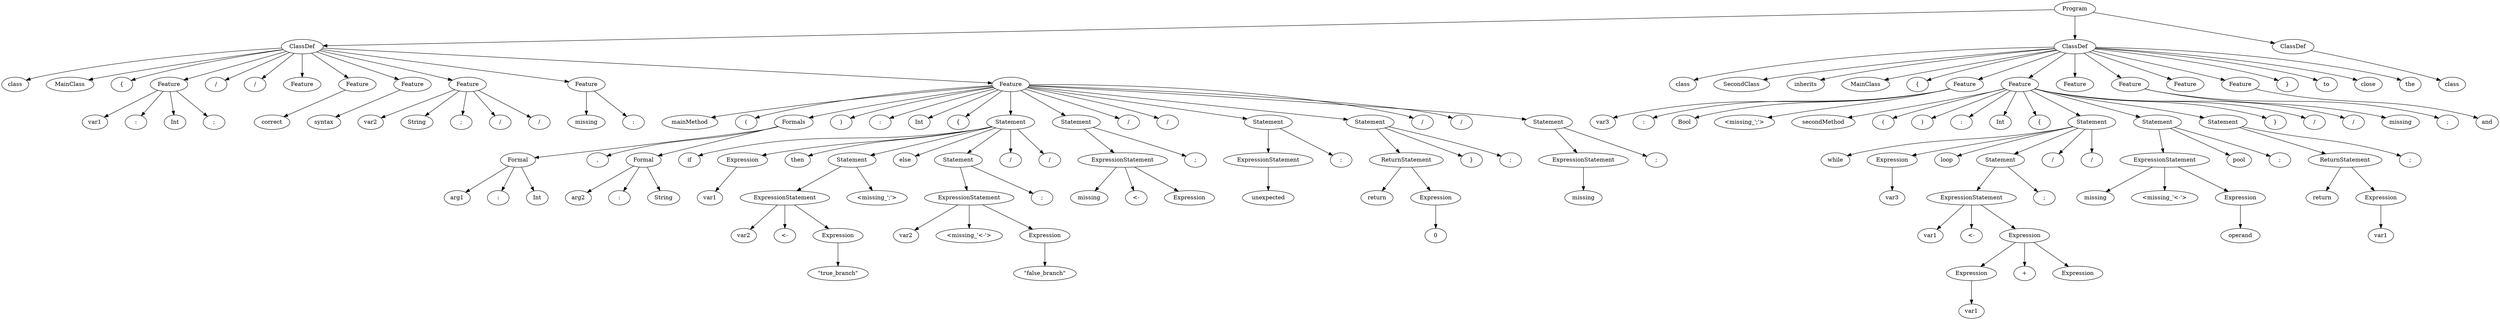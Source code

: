 digraph tree {
rankdir=TB;
nodesep=0.6;
ranksep=0.8;
    "Program_2368328357968" [label="Program"];
    "ClassDef_2368328358192" [label="ClassDef"];
    "class_2368328584576" [label="class"];
    "MainClass_2368328584832" [label="MainClass"];
    "{_2368328585536" [label="{"];
    "Feature_2368328358304" [label="Feature"];
    "var1_2368328586560" [label="var1"];
    ":_2368328586944" [label=":"];
    "Int_2368328587136" [label="Int"];
    ";_2368328587392" [label=";"];
    "/_2368328586432" [label="/"];
    "/_2368328588160" [label="/"];
    "Feature_2368328358864" [label="Feature"];
    "Feature_2368328358976" [label="Feature"];
    "correct_2368328589504" [label="correct"];
    "Feature_2368328359200" [label="Feature"];
    "syntax_2368328589952" [label="syntax"];
    "Feature_2368328359312" [label="Feature"];
    "var2_2368328590784" [label="var2"];
    "String_2368328590976" [label="String"];
    ";_2368328590848" [label=";"];
    "/_2368328591040" [label="/"];
    "/_2368328591104" [label="/"];
    "Feature_2368328359088" [label="Feature"];
    "missing_2368328591168" [label="missing"];
    ":_2368328591360" [label=":"];
    "Feature_2368328359536" [label="Feature"];
    "mainMethod_2368328591808" [label="mainMethod"];
    "(_2368328592000" [label="("];
    "Formals_2368328359760" [label="Formals"];
    "Formal_2368328359872" [label="Formal"];
    "arg1_2368328591872" [label="arg1"];
    ":_2368328592064" [label=":"];
    "Int_2368328592256" [label="Int"];
    ",_2368328592384" [label=","];
    "Formal_2368328359984" [label="Formal"];
    "arg2_2368328592512" [label="arg2"];
    ":_2368328592192" [label=":"];
    "String_2368328592768" [label="String"];
    ")_2368328592896" [label=")"];
    ":_2368328592960" [label=":"];
    "Int_2368328593088" [label="Int"];
    "{_2368328593472" [label="{"];
    "Statement_2368328360096" [label="Statement"];
    "if_2368328593792" [label="if"];
    "Expression_2368328360208" [label="Expression"];
    "var1_2368328593856" [label="var1"];
    "then_2368328596416" [label="then"];
    "Statement_2368328360880" [label="Statement"];
    "ExpressionStatement_2368328360992" [label="ExpressionStatement"];
    "var2_2368328696064" [label="var2"];
    "<-_2368328696128" [label="<-"];
    "Expression_2368328361104" [label="Expression"];
    "\\\"true_branch\\\"_2368328696768" [label="\"true_branch\""];
    "<missing_';'>_2368328696000" [label="<missing_';'>"];
    "else_2368328698048" [label="else"];
    "Statement_2368328361328" [label="Statement"];
    "ExpressionStatement_2368328361440" [label="ExpressionStatement"];
    "var2_2368328698112" [label="var2"];
    "<missing_'<-'>_2368328698176" [label="<missing_'<-'>"];
    "Expression_2368328361552" [label="Expression"];
    "\\\"false_branch\\\"_2368328698432" [label="\"false_branch\""];
    ";_2368328698496" [label=";"];
    "/_2368328699200" [label="/"];
    "/_2368328699264" [label="/"];
    "Statement_2368328361776" [label="Statement"];
    "ExpressionStatement_2368328361888" [label="ExpressionStatement"];
    "missing_2368328699328" [label="missing"];
    "<-_2368328699456" [label="<-"];
    "Expression_2368328362000" [label="Expression"];
    ";_2368328699648" [label=";"];
    "/_2368328699904" [label="/"];
    "/_2368328700096" [label="/"];
    "Statement_2368328362112" [label="Statement"];
    "ExpressionStatement_2368328362224" [label="ExpressionStatement"];
    "unexpected_2368328699968" [label="unexpected"];
    ";_2368328700416" [label=";"];
    "Statement_2368328362336" [label="Statement"];
    "ReturnStatement_2368328362448" [label="ReturnStatement"];
    "return_2368328700544" [label="return"];
    "Expression_2368328362560" [label="Expression"];
    "0_2368328700928" [label="0"];
    "}_2368328700672" [label="}"];
    ";_2368328698944" [label=";"];
    "/_2368328701184" [label="/"];
    "/_2368328702272" [label="/"];
    "Statement_2368328362784" [label="Statement"];
    "ExpressionStatement_2368328362896" [label="ExpressionStatement"];
    "missing_2368328702336" [label="missing"];
    ";_2368328702656" [label=";"];
    "ClassDef_2368328363120" [label="ClassDef"];
    "class_2368328703680" [label="class"];
    "SecondClass_2368328703808" [label="SecondClass"];
    "inherits_2368328703872" [label="inherits"];
    "MainClass_2368328704000" [label="MainClass"];
    "{_2368328704128" [label="{"];
    "Feature_2368328363232" [label="Feature"];
    "var3_2368328704256" [label="var3"];
    ":_2368328704320" [label=":"];
    "Bool_2368328704064" [label="Bool"];
    "<missing_';'>_2368328704448" [label="<missing_';'>"];
    "Feature_2368328363344" [label="Feature"];
    "secondMethod_2368328704576" [label="secondMethod"];
    "(_2368328704640" [label="("];
    ")_2368328704768" [label=")"];
    ":_2368328704832" [label=":"];
    "Int_2368328704896" [label="Int"];
    "{_2368328705344" [label="{"];
    "Statement_2368328363456" [label="Statement"];
    "while_2368328705472" [label="while"];
    "Expression_2368328363568" [label="Expression"];
    "var3_2368328706048" [label="var3"];
    "loop_2368328706112" [label="loop"];
    "Statement_2368328363904" [label="Statement"];
    "ExpressionStatement_2368328364016" [label="ExpressionStatement"];
    "var1_2368328705984" [label="var1"];
    "<-_2368328706432" [label="<-"];
    "Expression_2368328364688" [label="Expression"];
    "Expression_2368328364128" [label="Expression"];
    "var1_2368328706752" [label="var1"];
    "+_2368328707776" [label="+"];
    "Expression_2368328364800" [label="Expression"];
    ";_2368328707968" [label=";"];
    "/_2368328708480" [label="/"];
    "/_2368328708672" [label="/"];
    "Statement_2368328365024" [label="Statement"];
    "ExpressionStatement_2368328365136" [label="ExpressionStatement"];
    "missing_2368328708736" [label="missing"];
    "<missing_'<-'>_2368328709504" [label="<missing_'<-'>"];
    "Expression_2368328365248" [label="Expression"];
    "operand_2368328709376" [label="operand"];
    "pool_2368328707584" [label="pool"];
    ";_2368328710784" [label=";"];
    "Statement_2368328365360" [label="Statement"];
    "ReturnStatement_2368328365472" [label="ReturnStatement"];
    "return_2368328710848" [label="return"];
    "Expression_2368328365584" [label="Expression"];
    "var1_2368328709568" [label="var1"];
    ";_2368328709696" [label=";"];
    "}_2368328710912" [label="}"];
    "/_2368328711232" [label="/"];
    "/_2368328711360" [label="/"];
    "Feature_2368328365808" [label="Feature"];
    "Feature_2368328365920" [label="Feature"];
    "missing_2368328712000" [label="missing"];
    ";_2368328712064" [label=";"];
    "Feature_2368328366144" [label="Feature"];
    "Feature_2368328366032" [label="Feature"];
    "and_2368328745600" [label="and"];
    "}_2368328745728" [label="}"];
    "to_2368328746176" [label="to"];
    "close_2368328746368" [label="close"];
    "the_2368328746240" [label="the"];
    "ClassDef_2368328366368" [label="ClassDef"];
    "class_2368328746560" [label="class"];
    "Program_2368328357968" -> "ClassDef_2368328358192";
    "Program_2368328357968" -> "ClassDef_2368328363120";
    "Program_2368328357968" -> "ClassDef_2368328366368";
    "ClassDef_2368328358192" -> "class_2368328584576";
    "ClassDef_2368328358192" -> "MainClass_2368328584832";
    "ClassDef_2368328358192" -> "{_2368328585536";
    "ClassDef_2368328358192" -> "Feature_2368328358304";
    "ClassDef_2368328358192" -> "/_2368328586432";
    "ClassDef_2368328358192" -> "/_2368328588160";
    "ClassDef_2368328358192" -> "Feature_2368328358864";
    "ClassDef_2368328358192" -> "Feature_2368328358976";
    "ClassDef_2368328358192" -> "Feature_2368328359200";
    "ClassDef_2368328358192" -> "Feature_2368328359312";
    "ClassDef_2368328358192" -> "Feature_2368328359088";
    "ClassDef_2368328358192" -> "Feature_2368328359536";
    "Feature_2368328358304" -> "var1_2368328586560";
    "Feature_2368328358304" -> ":_2368328586944";
    "Feature_2368328358304" -> "Int_2368328587136";
    "Feature_2368328358304" -> ";_2368328587392";
    "Feature_2368328358976" -> "correct_2368328589504";
    "Feature_2368328359200" -> "syntax_2368328589952";
    "Feature_2368328359312" -> "var2_2368328590784";
    "Feature_2368328359312" -> "String_2368328590976";
    "Feature_2368328359312" -> ";_2368328590848";
    "Feature_2368328359312" -> "/_2368328591040";
    "Feature_2368328359312" -> "/_2368328591104";
    "Feature_2368328359088" -> "missing_2368328591168";
    "Feature_2368328359088" -> ":_2368328591360";
    "Feature_2368328359536" -> "mainMethod_2368328591808";
    "Feature_2368328359536" -> "(_2368328592000";
    "Feature_2368328359536" -> "Formals_2368328359760";
    "Feature_2368328359536" -> ")_2368328592896";
    "Feature_2368328359536" -> ":_2368328592960";
    "Feature_2368328359536" -> "Int_2368328593088";
    "Feature_2368328359536" -> "{_2368328593472";
    "Feature_2368328359536" -> "Statement_2368328360096";
    "Feature_2368328359536" -> "Statement_2368328361776";
    "Feature_2368328359536" -> "/_2368328699904";
    "Feature_2368328359536" -> "/_2368328700096";
    "Feature_2368328359536" -> "Statement_2368328362112";
    "Feature_2368328359536" -> "Statement_2368328362336";
    "Feature_2368328359536" -> "/_2368328701184";
    "Feature_2368328359536" -> "/_2368328702272";
    "Feature_2368328359536" -> "Statement_2368328362784";
    "Formals_2368328359760" -> "Formal_2368328359872";
    "Formals_2368328359760" -> ",_2368328592384";
    "Formals_2368328359760" -> "Formal_2368328359984";
    "Formal_2368328359872" -> "arg1_2368328591872";
    "Formal_2368328359872" -> ":_2368328592064";
    "Formal_2368328359872" -> "Int_2368328592256";
    "Formal_2368328359984" -> "arg2_2368328592512";
    "Formal_2368328359984" -> ":_2368328592192";
    "Formal_2368328359984" -> "String_2368328592768";
    "Statement_2368328360096" -> "if_2368328593792";
    "Statement_2368328360096" -> "Expression_2368328360208";
    "Statement_2368328360096" -> "then_2368328596416";
    "Statement_2368328360096" -> "Statement_2368328360880";
    "Statement_2368328360096" -> "else_2368328698048";
    "Statement_2368328360096" -> "Statement_2368328361328";
    "Statement_2368328360096" -> "/_2368328699200";
    "Statement_2368328360096" -> "/_2368328699264";
    "Expression_2368328360208" -> "var1_2368328593856";
    "Statement_2368328360880" -> "ExpressionStatement_2368328360992";
    "Statement_2368328360880" -> "<missing_';'>_2368328696000";
    "ExpressionStatement_2368328360992" -> "var2_2368328696064";
    "ExpressionStatement_2368328360992" -> "<-_2368328696128";
    "ExpressionStatement_2368328360992" -> "Expression_2368328361104";
    "Expression_2368328361104" -> "\\\"true_branch\\\"_2368328696768";
    "Statement_2368328361328" -> "ExpressionStatement_2368328361440";
    "Statement_2368328361328" -> ";_2368328698496";
    "ExpressionStatement_2368328361440" -> "var2_2368328698112";
    "ExpressionStatement_2368328361440" -> "<missing_'<-'>_2368328698176";
    "ExpressionStatement_2368328361440" -> "Expression_2368328361552";
    "Expression_2368328361552" -> "\\\"false_branch\\\"_2368328698432";
    "Statement_2368328361776" -> "ExpressionStatement_2368328361888";
    "Statement_2368328361776" -> ";_2368328699648";
    "ExpressionStatement_2368328361888" -> "missing_2368328699328";
    "ExpressionStatement_2368328361888" -> "<-_2368328699456";
    "ExpressionStatement_2368328361888" -> "Expression_2368328362000";
    "Statement_2368328362112" -> "ExpressionStatement_2368328362224";
    "Statement_2368328362112" -> ";_2368328700416";
    "ExpressionStatement_2368328362224" -> "unexpected_2368328699968";
    "Statement_2368328362336" -> "ReturnStatement_2368328362448";
    "Statement_2368328362336" -> "}_2368328700672";
    "Statement_2368328362336" -> ";_2368328698944";
    "ReturnStatement_2368328362448" -> "return_2368328700544";
    "ReturnStatement_2368328362448" -> "Expression_2368328362560";
    "Expression_2368328362560" -> "0_2368328700928";
    "Statement_2368328362784" -> "ExpressionStatement_2368328362896";
    "Statement_2368328362784" -> ";_2368328702656";
    "ExpressionStatement_2368328362896" -> "missing_2368328702336";
    "ClassDef_2368328363120" -> "class_2368328703680";
    "ClassDef_2368328363120" -> "SecondClass_2368328703808";
    "ClassDef_2368328363120" -> "inherits_2368328703872";
    "ClassDef_2368328363120" -> "MainClass_2368328704000";
    "ClassDef_2368328363120" -> "{_2368328704128";
    "ClassDef_2368328363120" -> "Feature_2368328363232";
    "ClassDef_2368328363120" -> "Feature_2368328363344";
    "ClassDef_2368328363120" -> "Feature_2368328365808";
    "ClassDef_2368328363120" -> "Feature_2368328365920";
    "ClassDef_2368328363120" -> "Feature_2368328366144";
    "ClassDef_2368328363120" -> "Feature_2368328366032";
    "ClassDef_2368328363120" -> "}_2368328745728";
    "ClassDef_2368328363120" -> "to_2368328746176";
    "ClassDef_2368328363120" -> "close_2368328746368";
    "ClassDef_2368328363120" -> "the_2368328746240";
    "Feature_2368328363232" -> "var3_2368328704256";
    "Feature_2368328363232" -> ":_2368328704320";
    "Feature_2368328363232" -> "Bool_2368328704064";
    "Feature_2368328363232" -> "<missing_';'>_2368328704448";
    "Feature_2368328363344" -> "secondMethod_2368328704576";
    "Feature_2368328363344" -> "(_2368328704640";
    "Feature_2368328363344" -> ")_2368328704768";
    "Feature_2368328363344" -> ":_2368328704832";
    "Feature_2368328363344" -> "Int_2368328704896";
    "Feature_2368328363344" -> "{_2368328705344";
    "Feature_2368328363344" -> "Statement_2368328363456";
    "Feature_2368328363344" -> "Statement_2368328365024";
    "Feature_2368328363344" -> "Statement_2368328365360";
    "Feature_2368328363344" -> "}_2368328710912";
    "Feature_2368328363344" -> "/_2368328711232";
    "Feature_2368328363344" -> "/_2368328711360";
    "Statement_2368328363456" -> "while_2368328705472";
    "Statement_2368328363456" -> "Expression_2368328363568";
    "Statement_2368328363456" -> "loop_2368328706112";
    "Statement_2368328363456" -> "Statement_2368328363904";
    "Statement_2368328363456" -> "/_2368328708480";
    "Statement_2368328363456" -> "/_2368328708672";
    "Expression_2368328363568" -> "var3_2368328706048";
    "Statement_2368328363904" -> "ExpressionStatement_2368328364016";
    "Statement_2368328363904" -> ";_2368328707968";
    "ExpressionStatement_2368328364016" -> "var1_2368328705984";
    "ExpressionStatement_2368328364016" -> "<-_2368328706432";
    "ExpressionStatement_2368328364016" -> "Expression_2368328364688";
    "Expression_2368328364688" -> "Expression_2368328364128";
    "Expression_2368328364688" -> "+_2368328707776";
    "Expression_2368328364688" -> "Expression_2368328364800";
    "Expression_2368328364128" -> "var1_2368328706752";
    "Statement_2368328365024" -> "ExpressionStatement_2368328365136";
    "Statement_2368328365024" -> "pool_2368328707584";
    "Statement_2368328365024" -> ";_2368328710784";
    "ExpressionStatement_2368328365136" -> "missing_2368328708736";
    "ExpressionStatement_2368328365136" -> "<missing_'<-'>_2368328709504";
    "ExpressionStatement_2368328365136" -> "Expression_2368328365248";
    "Expression_2368328365248" -> "operand_2368328709376";
    "Statement_2368328365360" -> "ReturnStatement_2368328365472";
    "Statement_2368328365360" -> ";_2368328709696";
    "ReturnStatement_2368328365472" -> "return_2368328710848";
    "ReturnStatement_2368328365472" -> "Expression_2368328365584";
    "Expression_2368328365584" -> "var1_2368328709568";
    "Feature_2368328365920" -> "missing_2368328712000";
    "Feature_2368328365920" -> ";_2368328712064";
    "Feature_2368328366032" -> "and_2368328745600";
    "ClassDef_2368328366368" -> "class_2368328746560";
}
